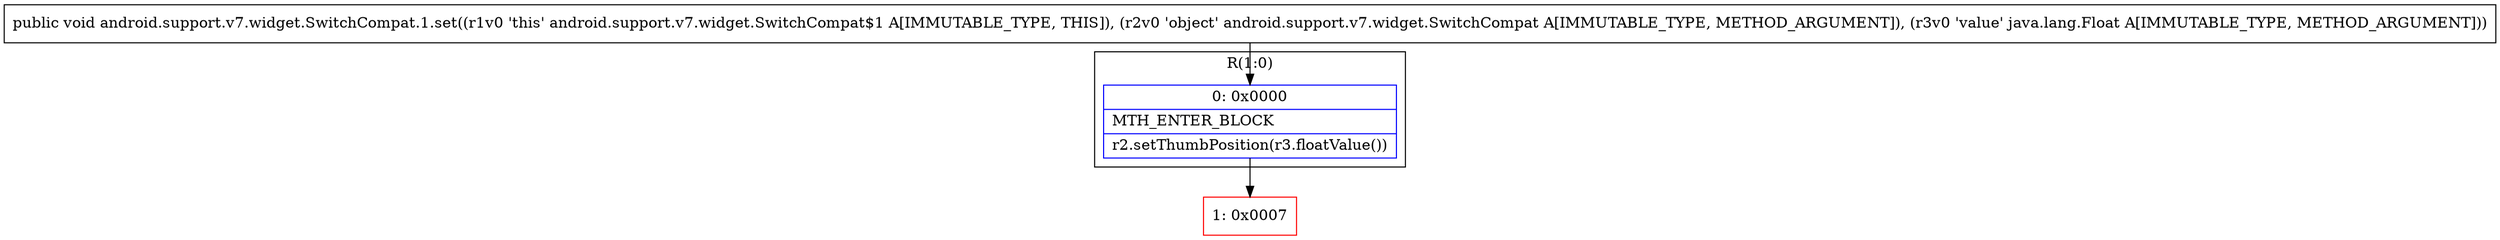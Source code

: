 digraph "CFG forandroid.support.v7.widget.SwitchCompat.1.set(Landroid\/support\/v7\/widget\/SwitchCompat;Ljava\/lang\/Float;)V" {
subgraph cluster_Region_308491831 {
label = "R(1:0)";
node [shape=record,color=blue];
Node_0 [shape=record,label="{0\:\ 0x0000|MTH_ENTER_BLOCK\l|r2.setThumbPosition(r3.floatValue())\l}"];
}
Node_1 [shape=record,color=red,label="{1\:\ 0x0007}"];
MethodNode[shape=record,label="{public void android.support.v7.widget.SwitchCompat.1.set((r1v0 'this' android.support.v7.widget.SwitchCompat$1 A[IMMUTABLE_TYPE, THIS]), (r2v0 'object' android.support.v7.widget.SwitchCompat A[IMMUTABLE_TYPE, METHOD_ARGUMENT]), (r3v0 'value' java.lang.Float A[IMMUTABLE_TYPE, METHOD_ARGUMENT])) }"];
MethodNode -> Node_0;
Node_0 -> Node_1;
}

